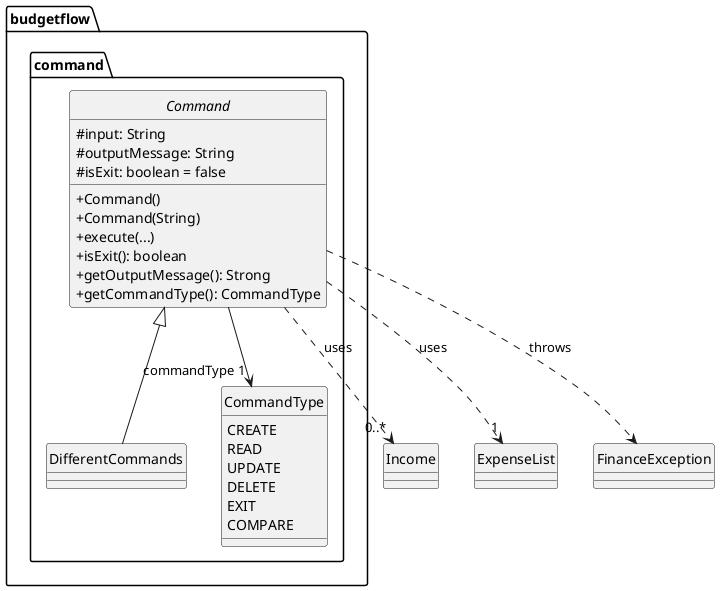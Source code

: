 @startuml
'https://plantuml.com/class-diagram
hide circle
skinparam classAttributeIconSize 0
package budgetflow.command {
    abstract class Command {
        #input: String
        #outputMessage: String
        #isExit: boolean = false
        +Command()
        +Command(String)
        +execute(...)
        +isExit(): boolean
        +getOutputMessage(): Strong
        +getCommandType(): CommandType
    }
    class DifferentCommands
    enum CommandType {
    CREATE
    READ
    UPDATE
    DELETE
    EXIT
    COMPARE
    }
}

class Income
class ExpenseList

class FinanceException
DifferentCommands -up-|> Command
Command ..> "0..*" Income:  uses
Command ..> "1" ExpenseList: uses
Command --> "commandType 1" CommandType
Command ..> FinanceException: throws


@enduml